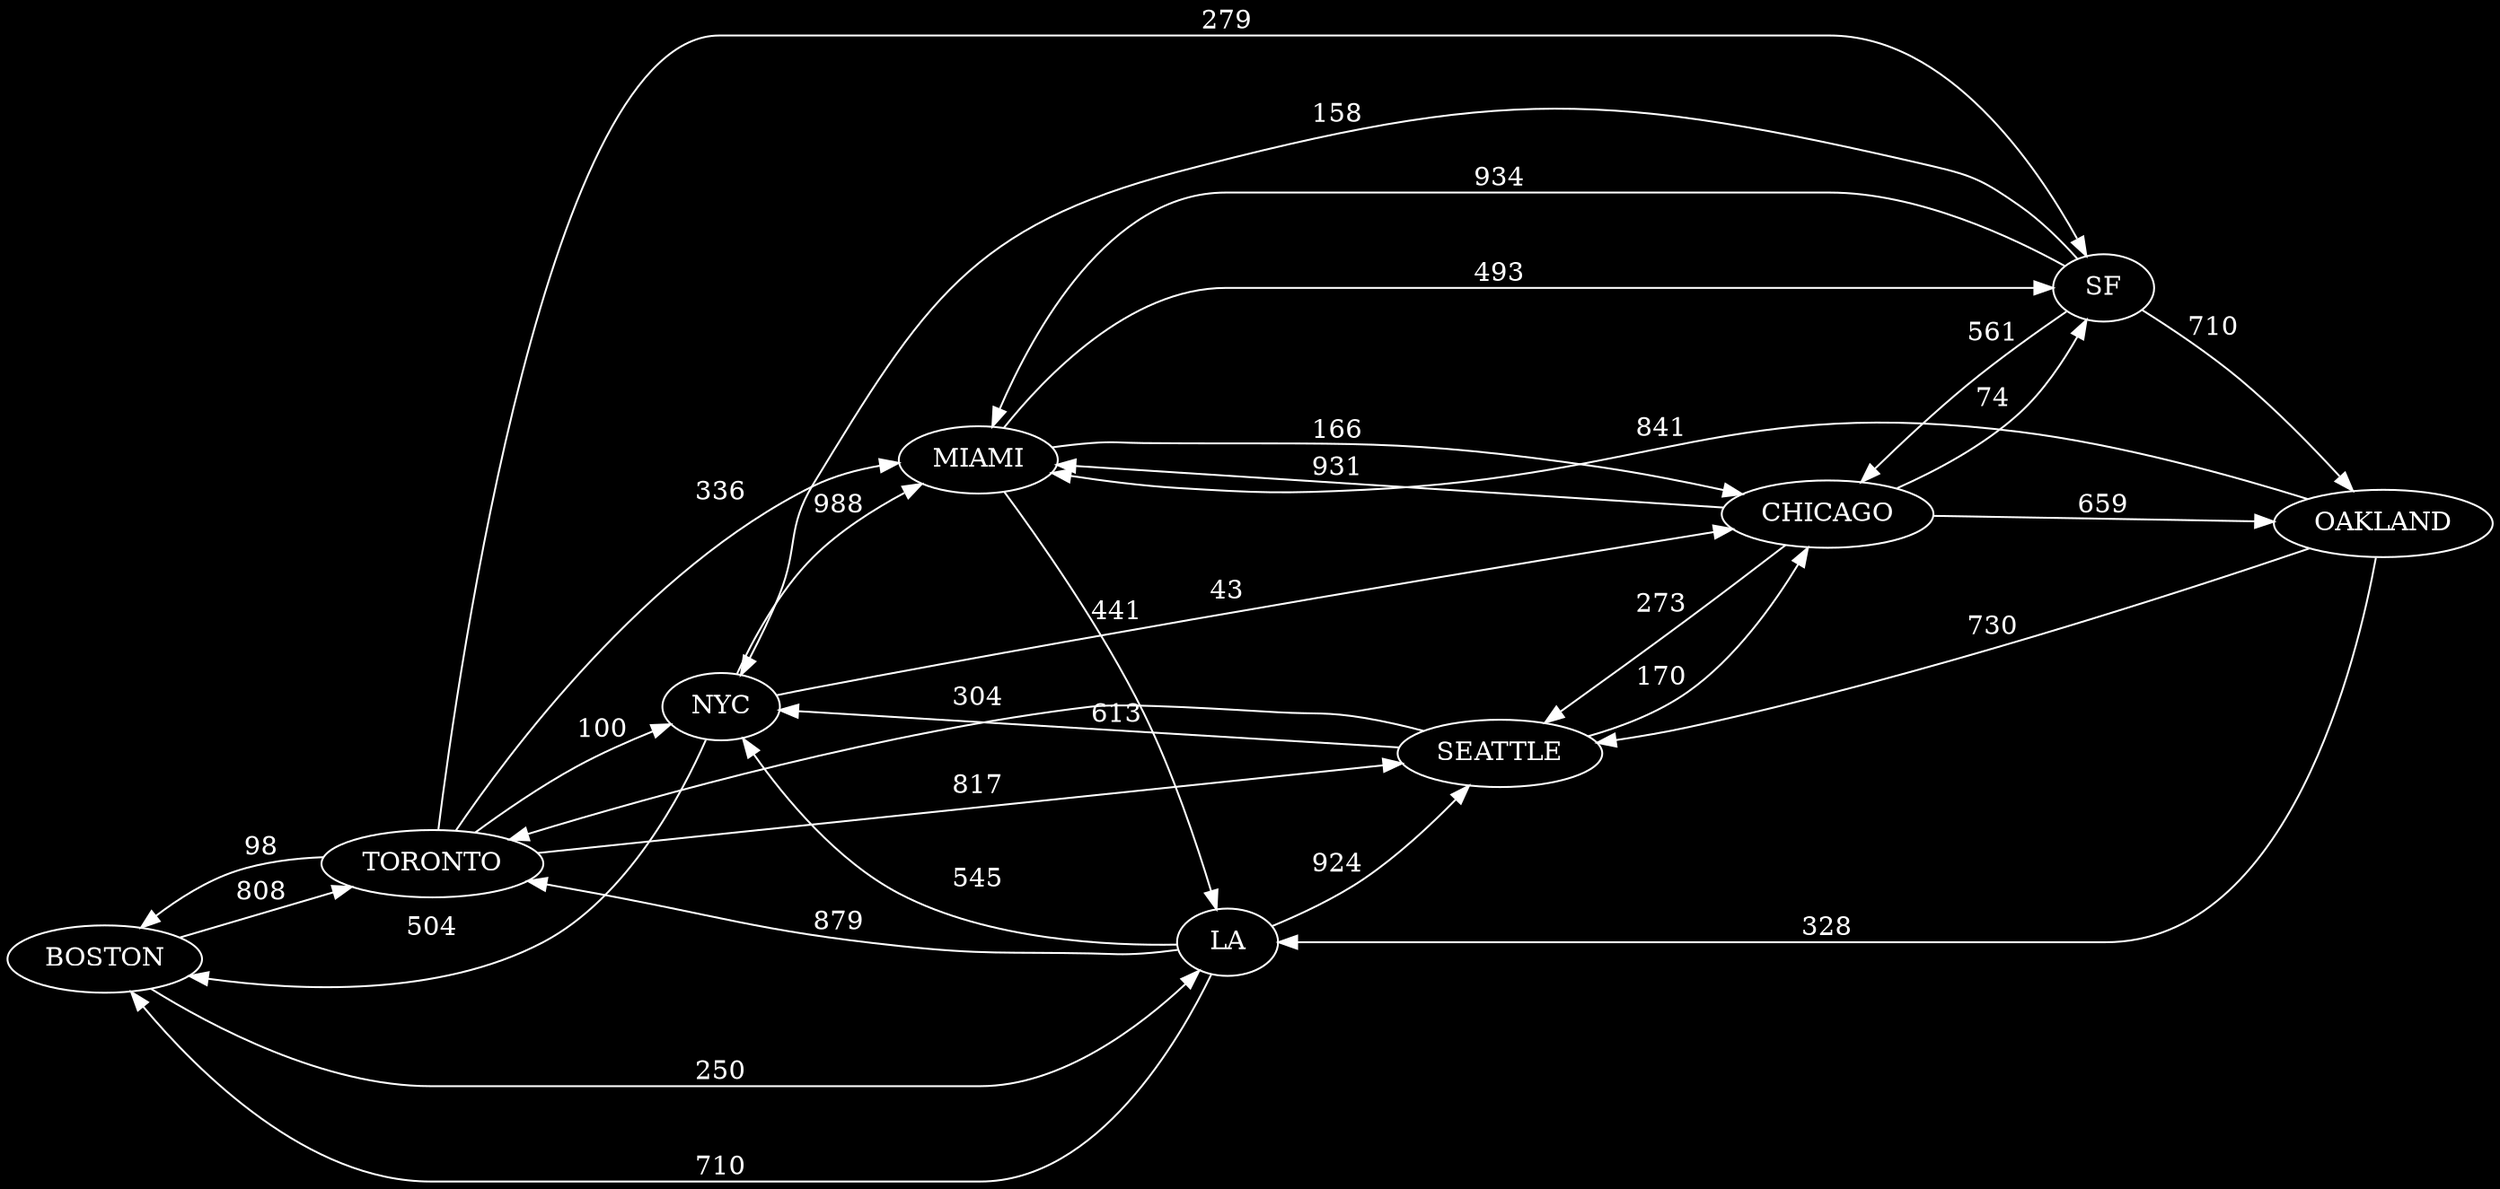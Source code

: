 digraph {
rankdir=LR ;
bgcolor="black";node [fontcolor="white",color="white"];
edge[color="white", fontcolor ="white"];BOSTON -> TORONTO [label="808",weight="808"];
BOSTON -> LA [label="250",weight="250"];
CHICAGO -> SF [label="74",weight="74"];
CHICAGO -> OAKLAND [label="659",weight="659"];
CHICAGO -> MIAMI [label="931",weight="931"];
CHICAGO -> SEATTLE [label="273",weight="273"];
LA -> NYC [label="545",weight="545"];
LA -> TORONTO [label="879",weight="879"];
LA -> SEATTLE [label="924",weight="924"];
LA -> BOSTON [label="710",weight="710"];
MIAMI -> LA [label="441",weight="441"];
MIAMI -> CHICAGO [label="166",weight="166"];
MIAMI -> SF [label="493",weight="493"];
NYC -> CHICAGO [label="43",weight="43"];
NYC -> MIAMI [label="988",weight="988"];
NYC -> BOSTON [label="504",weight="504"];
OAKLAND -> LA [label="328",weight="328"];
OAKLAND -> SEATTLE [label="730",weight="730"];
OAKLAND -> MIAMI [label="841",weight="841"];
SEATTLE -> NYC [label="613",weight="613"];
SEATTLE -> TORONTO [label="304",weight="304"];
SEATTLE -> CHICAGO [label="170",weight="170"];
SF -> OAKLAND [label="710",weight="710"];
SF -> NYC [label="158",weight="158"];
SF -> CHICAGO [label="561",weight="561"];
SF -> MIAMI [label="934",weight="934"];
TORONTO -> NYC [label="100",weight="100"];
TORONTO -> SF [label="279",weight="279"];
TORONTO -> SEATTLE [label="817",weight="817"];
TORONTO -> MIAMI [label="336",weight="336"];
TORONTO -> BOSTON [label="98",weight="98"];
}